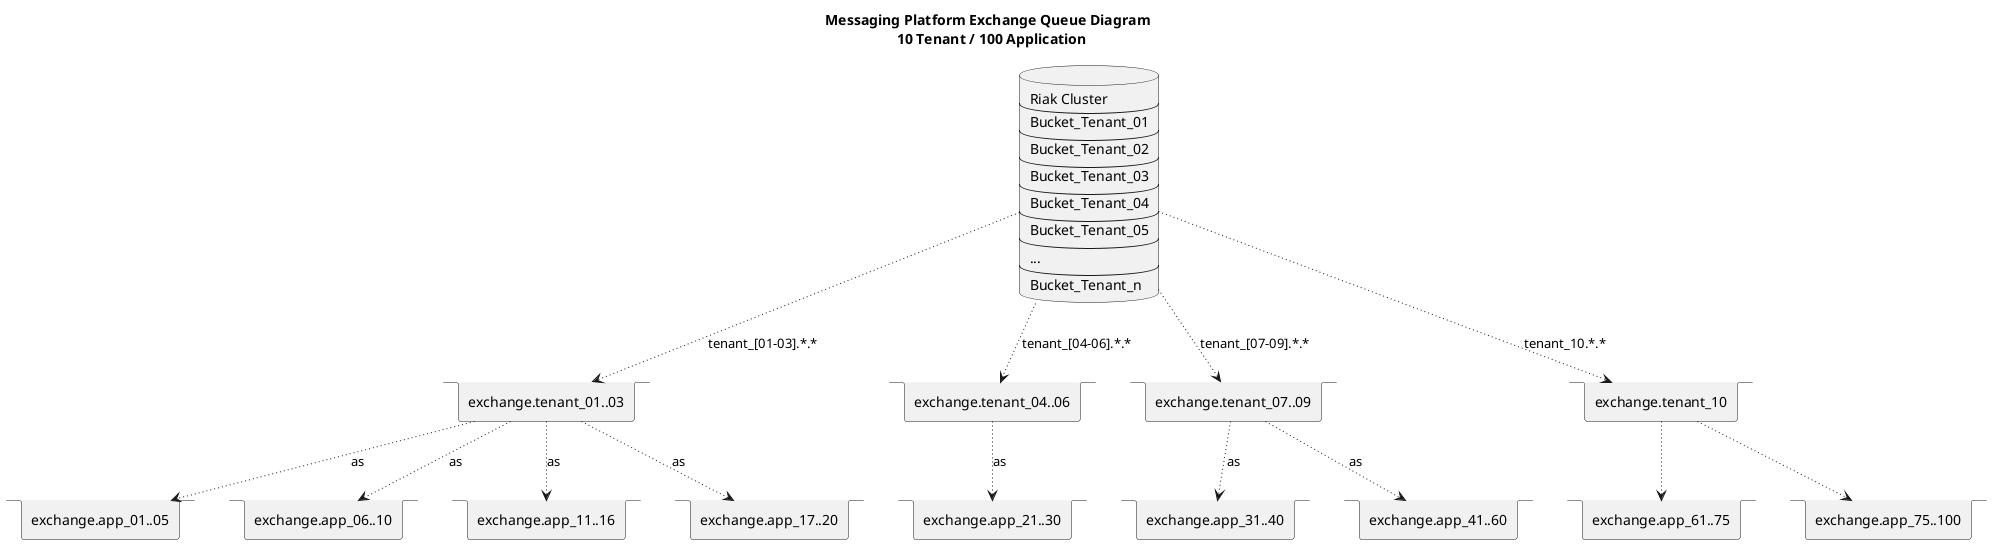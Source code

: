 @startuml
title Messaging Platform Exchange Queue Diagram \n 10 Tenant / 100 Application

' 10 tenant
' 100 Application
' 250K User
' 2.5B Message
' Tenant exchanges ~600K Message
' App Exchanges ~250K Messages
'

database riak [
  Riak Cluster
  ----
  Bucket_Tenant_01
  ----
  Bucket_Tenant_02
  ---
  Bucket_Tenant_03
  ----
  Bucket_Tenant_04
  ----
  Bucket_Tenant_05
  ----
  ...
  ----
  Bucket_Tenant_n
]
'queue queue_post_commit_hook
stack exchange.tenant_01..03
stack exchange.tenant_04..06
stack exchange.tenant_07..09
stack exchange.tenant_10

stack exchange.app_01..05
stack exchange.app_06..10
stack exchange.app_11..16
stack exchange.app_17..20
stack exchange.app_21..30
stack exchange.app_31..40
stack exchange.app_41..60
stack exchange.app_61..75
stack exchange.app_75..100


'queue queue.application.01
'queue queue.application.02
'queue queue.application.03
'queue queue.application.04
'queue queue.application.05
'queue queue.application.06
'queue queue.application.07
'queue queue.application.08
'queue queue.application.09
'queue queue.application.10

riak ~~> exchange.tenant_01..03 : tenant_[01-03].*.*
riak ~~> exchange.tenant_04..06 : tenant_[04-06].*.*
riak ~~> exchange.tenant_07..09 : tenant_[07-09].*.*
riak ~~> exchange.tenant_10     : tenant_10.*.*

exchange.tenant_01..03 ~~> exchange.app_01..05 : as
exchange.tenant_01..03 ~~> exchange.app_06..10 : as
exchange.tenant_01..03 ~~> exchange.app_11..16 : as
exchange.tenant_01..03 ~~> exchange.app_17..20 : as

exchange.tenant_04..06 ~~> exchange.app_21..30 : as

exchange.tenant_07..09 ~~> exchange.app_31..40 : as
exchange.tenant_07..09 ~~> exchange.app_41..60 : as

exchange.tenant_10 ~~> exchange.app_61..75
exchange.tenant_10 ~~> exchange.app_75..100



'actor actor
'agent agent
'artifact artifact
'boundary boundary
'card card
'cloud cloud
'component component
'control control
'database database
'entity entity
'file bucket
'folder folder
'frame frame
'interface  interface
'node node
'package package
'queue queue
'stack stack
'rectangle rectangle
'storage storage
'usecase usecase
@enduml